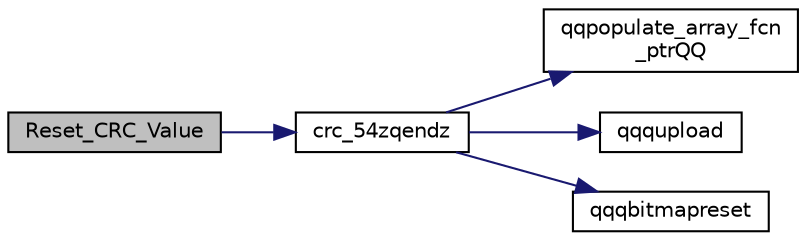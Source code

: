 digraph "Reset_CRC_Value"
{
  edge [fontname="Helvetica",fontsize="10",labelfontname="Helvetica",labelfontsize="10"];
  node [fontname="Helvetica",fontsize="10",shape=record];
  rankdir="LR";
  Node1713 [label="Reset_CRC_Value",height=0.2,width=0.4,color="black", fillcolor="grey75", style="filled", fontcolor="black"];
  Node1713 -> Node1714 [color="midnightblue",fontsize="10",style="solid",fontname="Helvetica"];
  Node1714 [label="crc_54zqendz",height=0.2,width=0.4,color="black", fillcolor="white", style="filled",URL="$inszt__crc_8c.html#aedaa12af27341c2ebcb6bb358f90f781"];
  Node1714 -> Node1715 [color="midnightblue",fontsize="10",style="solid",fontname="Helvetica"];
  Node1715 [label="qqpopulate_array_fcn\l_ptrQQ",height=0.2,width=0.4,color="black", fillcolor="white", style="filled",URL="$inszt__crc_8c.html#a4ad6fa1bb94fc1c3ac2dc30925106081"];
  Node1714 -> Node1716 [color="midnightblue",fontsize="10",style="solid",fontname="Helvetica"];
  Node1716 [label="qqqupload",height=0.2,width=0.4,color="black", fillcolor="white", style="filled",URL="$inszt__crc_8c.html#a109761d7f84a96b5606e507bace276b5"];
  Node1714 -> Node1717 [color="midnightblue",fontsize="10",style="solid",fontname="Helvetica"];
  Node1717 [label="qqqbitmapreset",height=0.2,width=0.4,color="black", fillcolor="white", style="filled",URL="$inszt__crc_8c.html#a5688fceaed93ba591e78ee15ccb0187f"];
}
